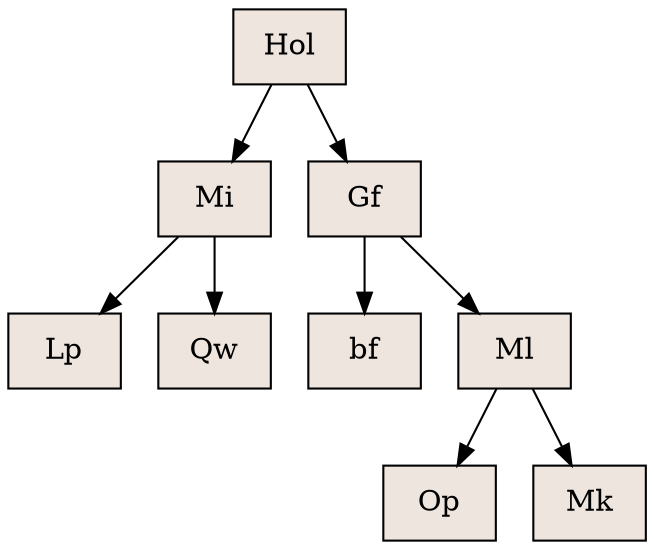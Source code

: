 digraph reporte{
node [shape = record, style=filled, fillcolor=seashell2];
Hol->Mi
Hol->Gf
Mi->Lp
Mi->Qw
Gf->bf
Gf->Ml
Ml->Op
Ml->Mk

}

